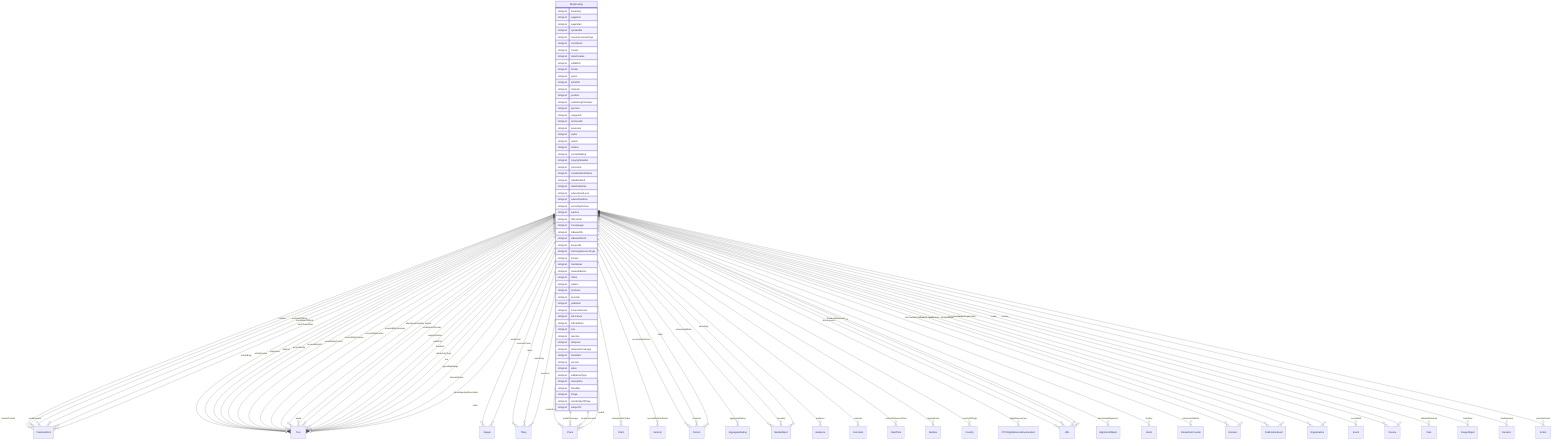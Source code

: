 erDiagram
BlogPosting {
    stringList backstory  
    stringList pageEnd  
    stringList pageStart  
    stringList speakable  
    stringList acquireLicensePage  
    stringList contributor  
    stringList creator  
    stringList dateCreated  
    stringList editEIDR  
    stringList funder  
    stringList genre  
    stringList isPartOf  
    stringList material  
    stringList position  
    stringList publishingPrinciples  
    stringList sponsor  
    stringList usageInfo  
    stringList archivedAt  
    stringList assesses  
    stringList audio  
    stringList author  
    stringList citation  
    stringList contentRating  
    stringList copyrightHolder  
    stringList correction  
    stringList creativeWorkStatus  
    stringList dateModified  
    stringList datePublished  
    stringList educationalLevel  
    stringList educationalUse  
    stringList encodingFormat  
    stringList expires  
    stringList fileFormat  
    stringList inLanguage  
    stringList isBasedOn  
    stringList isBasedOnUrl  
    stringList keywords  
    stringList learningResourceType  
    stringList license  
    stringList maintainer  
    stringList materialExtent  
    stringList offers  
    stringList pattern  
    stringList producer  
    stringList provider  
    stringList publisher  
    stringList schemaVersion  
    stringList sdLicense  
    stringList sdPublisher  
    stringList size  
    stringList teaches  
    stringList temporal  
    stringList temporalCoverage  
    stringList translator  
    stringList version  
    stringList video  
    stringList additionalType  
    stringList description  
    stringList identifier  
    stringList image  
    stringList mainEntityOfPage  
    stringList subjectOf  
}

BlogPosting ||--}o CreativeWork : "sharedContent"
BlogPosting ||--}o Text : "articleBody"
BlogPosting ||--}o Text : "articleSection"
BlogPosting ||--}o Text : "pagination"
BlogPosting ||--}o Integer : "wordCount"
BlogPosting ||--}o Thing : "about"
BlogPosting ||--}o Place : "contentLocation"
BlogPosting ||--}o CreativeWork : "hasPart"
BlogPosting ||--}o Claim : "interpretedAsClaim"
BlogPosting ||--}o Thing : "mainEntity"
BlogPosting ||--}o Place : "spatialCoverage"
BlogPosting ||--}o CreativeWork : "workExample"
BlogPosting ||--}o Text : "abstract"
BlogPosting ||--}o Text : "accessMode"
BlogPosting ||--}o ItemList : "accessModeSufficient"
BlogPosting ||--}o Text : "accessibilityAPI"
BlogPosting ||--}o Text : "accessibilityControl"
BlogPosting ||--}o Text : "accessibilityFeature"
BlogPosting ||--}o Text : "accessibilityHazard"
BlogPosting ||--}o Text : "accessibilitySummary"
BlogPosting ||--}o Person : "accountablePerson"
BlogPosting ||--}o AggregateRating : "aggregateRating"
BlogPosting ||--}o Text : "alternativeHeadline"
BlogPosting ||--}o MediaObject : "associatedMedia"
BlogPosting ||--}o Audience : "audience"
BlogPosting ||--}o Text : "award"
BlogPosting ||--}o Text : "awards"
BlogPosting ||--}o Person : "character"
BlogPosting ||--}o Comment : "comment"
BlogPosting ||--}o Integer : "commentCount"
BlogPosting ||--}o Text : "conditionsOfAccess"
BlogPosting ||--}o DateTime : "contentReferenceTime"
BlogPosting ||--}o Text : "copyrightNotice"
BlogPosting ||--}o Number : "copyrightYear"
BlogPosting ||--}o Country : "countryOfOrigin"
BlogPosting ||--}o Text : "creditText"
BlogPosting ||--}o IPTCDigitalSourceEnumeration : "digitalSourceType"
BlogPosting ||--}o URL : "discussionUrl"
BlogPosting ||--}o Person : "editor"
BlogPosting ||--}o AlignmentObject : "educationalAlignment"
BlogPosting ||--}o MediaObject : "encoding"
BlogPosting ||--}o MediaObject : "encodings"
BlogPosting ||--}o CreativeWork : "exampleOfWork"
BlogPosting ||--}o Grant : "funding"
BlogPosting ||--}o Text : "headline"
BlogPosting ||--}o InteractionCounter : "interactionStatistic"
BlogPosting ||--}o Text : "interactivityType"
BlogPosting ||--}o Boolean : "isAccessibleForFree"
BlogPosting ||--}o Boolean : "isFamilyFriendly"
BlogPosting ||--}o Place : "locationCreated"
BlogPosting ||--}o Thing : "mentions"
BlogPosting ||--}o PublicationEvent : "publication"
BlogPosting ||--}o Organization : "publisherImprint"
BlogPosting ||--}o Event : "recordedAt"
BlogPosting ||--}o PublicationEvent : "releasedEvent"
BlogPosting ||--}o Review : "review"
BlogPosting ||--}o Review : "reviews"
BlogPosting ||--}o Date : "sdDatePublished"
BlogPosting ||--}o Organization : "sourceOrganization"
BlogPosting ||--}o Place : "spatial"
BlogPosting ||--}o Text : "text"
BlogPosting ||--}o ImageObject : "thumbnail"
BlogPosting ||--}o URL : "thumbnailUrl"
BlogPosting ||--}o Duration : "timeRequired"
BlogPosting ||--}o CreativeWork : "translationOfWork"
BlogPosting ||--}o Text : "typicalAgeRange"
BlogPosting ||--}o CreativeWork : "workTranslation"
BlogPosting ||--}o Text : "alternateName"
BlogPosting ||--}o Text : "disambiguatingDescription"
BlogPosting ||--}o Text : "name"
BlogPosting ||--}o URL : "sameAs"
BlogPosting ||--}o Action : "potentialAction"
BlogPosting ||--}o URL : "url"